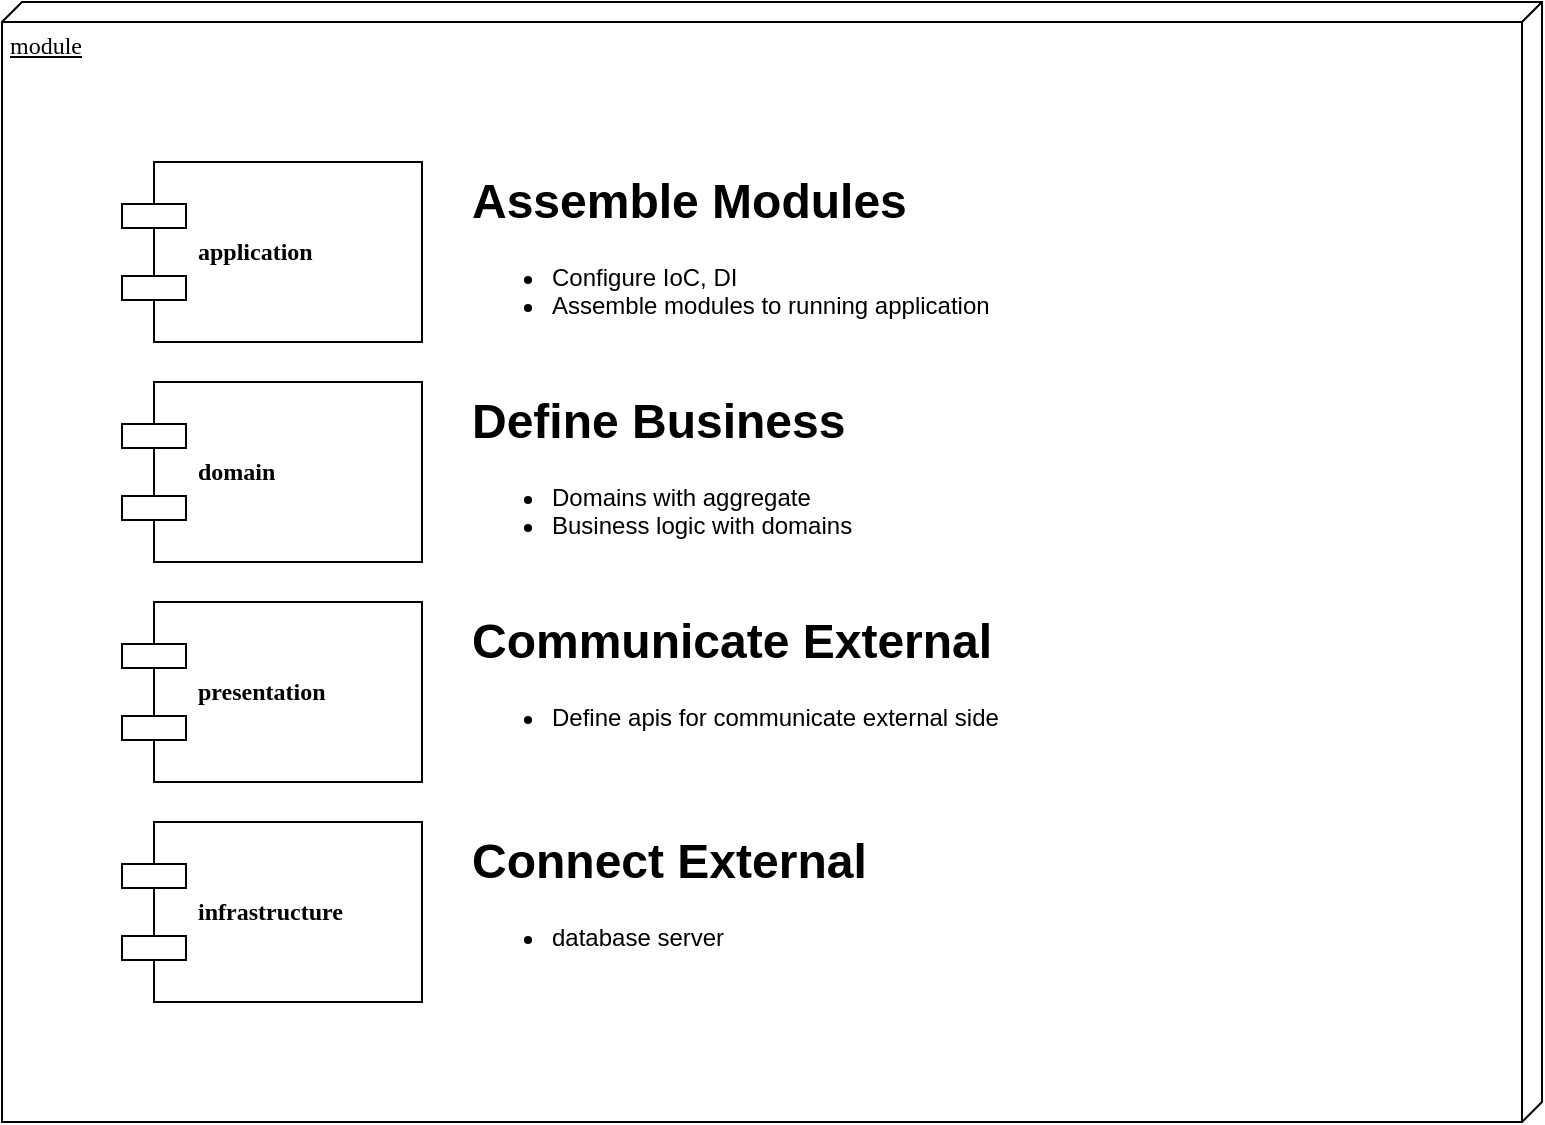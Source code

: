 <mxfile version="21.3.6" type="github">
  <diagram name="Page-1의 복사본" id="k0sGL_XcMHQXfFoxzXIn">
    <mxGraphModel dx="909" dy="593" grid="1" gridSize="10" guides="1" tooltips="1" connect="1" arrows="1" fold="1" page="1" pageScale="1" pageWidth="1100" pageHeight="850" background="none" math="0" shadow="0">
      <root>
        <mxCell id="R0QUsbhFwETC7hPm6EKl-0" />
        <mxCell id="R0QUsbhFwETC7hPm6EKl-1" parent="R0QUsbhFwETC7hPm6EKl-0" />
        <mxCell id="R0QUsbhFwETC7hPm6EKl-2" value="module" style="verticalAlign=top;align=left;spacingTop=8;spacingLeft=2;spacingRight=12;shape=cube;size=10;direction=south;fontStyle=4;html=1;rounded=0;shadow=0;comic=0;labelBackgroundColor=none;strokeWidth=1;fontFamily=Verdana;fontSize=12" vertex="1" parent="R0QUsbhFwETC7hPm6EKl-1">
          <mxGeometry x="120" y="70" width="770" height="560" as="geometry" />
        </mxCell>
        <mxCell id="R0QUsbhFwETC7hPm6EKl-6" value="&lt;b&gt;application&lt;/b&gt;" style="shape=component;align=left;spacingLeft=36;rounded=0;shadow=0;comic=0;labelBackgroundColor=none;strokeWidth=1;fontFamily=Verdana;fontSize=12;html=1;" vertex="1" parent="R0QUsbhFwETC7hPm6EKl-1">
          <mxGeometry x="180" y="150" width="150" height="90" as="geometry" />
        </mxCell>
        <mxCell id="D6_40mLUFsc-lUqbzJtx-4" value="&lt;h1&gt;Assemble Modules&lt;/h1&gt;&lt;p&gt;&lt;/p&gt;&lt;ul&gt;&lt;li&gt;Configure IoC, DI&lt;/li&gt;&lt;li&gt;Assemble modules to running application&lt;/li&gt;&lt;/ul&gt;&lt;p&gt;&lt;/p&gt;" style="text;html=1;strokeColor=none;fillColor=none;spacing=5;spacingTop=-20;whiteSpace=wrap;overflow=hidden;rounded=0;" vertex="1" parent="R0QUsbhFwETC7hPm6EKl-1">
          <mxGeometry x="350" y="150" width="420" height="90" as="geometry" />
        </mxCell>
        <mxCell id="D6_40mLUFsc-lUqbzJtx-5" value="&lt;b&gt;domain&lt;/b&gt;" style="shape=component;align=left;spacingLeft=36;rounded=0;shadow=0;comic=0;labelBackgroundColor=none;strokeWidth=1;fontFamily=Verdana;fontSize=12;html=1;" vertex="1" parent="R0QUsbhFwETC7hPm6EKl-1">
          <mxGeometry x="180" y="260" width="150" height="90" as="geometry" />
        </mxCell>
        <mxCell id="D6_40mLUFsc-lUqbzJtx-6" value="&lt;h1&gt;Define Business&lt;/h1&gt;&lt;p&gt;&lt;/p&gt;&lt;ul&gt;&lt;li&gt;Domains with aggregate&lt;/li&gt;&lt;li&gt;Business logic with domains&lt;/li&gt;&lt;/ul&gt;&lt;p&gt;&lt;/p&gt;" style="text;html=1;strokeColor=none;fillColor=none;spacing=5;spacingTop=-20;whiteSpace=wrap;overflow=hidden;rounded=0;" vertex="1" parent="R0QUsbhFwETC7hPm6EKl-1">
          <mxGeometry x="350" y="260" width="420" height="90" as="geometry" />
        </mxCell>
        <mxCell id="D6_40mLUFsc-lUqbzJtx-7" value="&lt;b&gt;presentation&lt;/b&gt;" style="shape=component;align=left;spacingLeft=36;rounded=0;shadow=0;comic=0;labelBackgroundColor=none;strokeWidth=1;fontFamily=Verdana;fontSize=12;html=1;" vertex="1" parent="R0QUsbhFwETC7hPm6EKl-1">
          <mxGeometry x="180" y="370" width="150" height="90" as="geometry" />
        </mxCell>
        <mxCell id="D6_40mLUFsc-lUqbzJtx-8" value="&lt;h1&gt;Communicate External&lt;/h1&gt;&lt;p&gt;&lt;/p&gt;&lt;ul&gt;&lt;li&gt;Define apis for communicate external side&lt;/li&gt;&lt;/ul&gt;&lt;p&gt;&lt;/p&gt;" style="text;html=1;strokeColor=none;fillColor=none;spacing=5;spacingTop=-20;whiteSpace=wrap;overflow=hidden;rounded=0;" vertex="1" parent="R0QUsbhFwETC7hPm6EKl-1">
          <mxGeometry x="350" y="370" width="420" height="90" as="geometry" />
        </mxCell>
        <mxCell id="D6_40mLUFsc-lUqbzJtx-9" value="&lt;b&gt;infrastructure&lt;/b&gt;" style="shape=component;align=left;spacingLeft=36;rounded=0;shadow=0;comic=0;labelBackgroundColor=none;strokeWidth=1;fontFamily=Verdana;fontSize=12;html=1;" vertex="1" parent="R0QUsbhFwETC7hPm6EKl-1">
          <mxGeometry x="180" y="480" width="150" height="90" as="geometry" />
        </mxCell>
        <mxCell id="D6_40mLUFsc-lUqbzJtx-10" value="&lt;h1&gt;Connect External&lt;/h1&gt;&lt;p&gt;&lt;/p&gt;&lt;ul&gt;&lt;li&gt;database server&lt;/li&gt;&lt;/ul&gt;&lt;p&gt;&lt;/p&gt;" style="text;html=1;strokeColor=none;fillColor=none;spacing=5;spacingTop=-20;whiteSpace=wrap;overflow=hidden;rounded=0;" vertex="1" parent="R0QUsbhFwETC7hPm6EKl-1">
          <mxGeometry x="350" y="480" width="420" height="90" as="geometry" />
        </mxCell>
      </root>
    </mxGraphModel>
  </diagram>
</mxfile>
